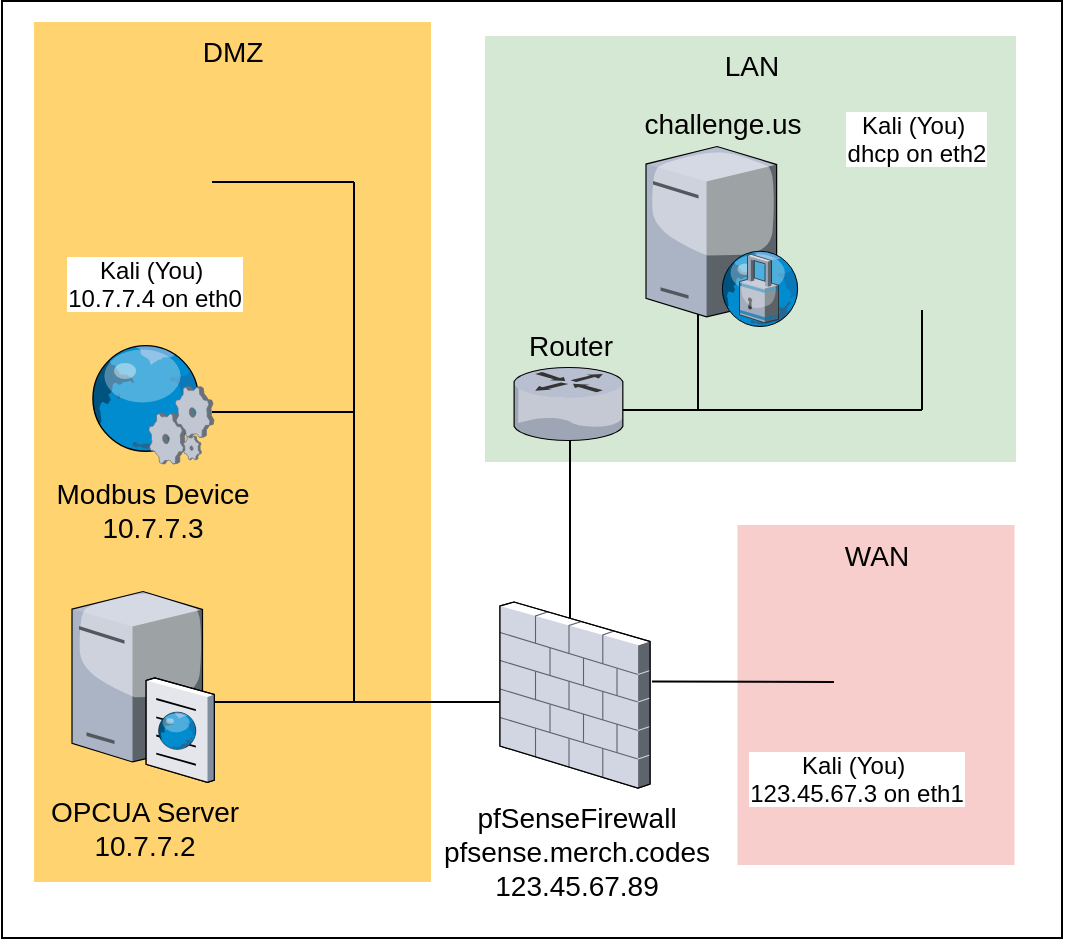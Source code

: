 <mxfile version="25.0.3">
  <diagram name="Page-1" id="e3a06f82-3646-2815-327d-82caf3d4e204">
    <mxGraphModel dx="1315" dy="1952" grid="1" gridSize="10" guides="1" tooltips="1" connect="1" arrows="1" fold="1" page="1" pageScale="1.5" pageWidth="1169" pageHeight="826" background="none" math="0" shadow="0">
      <root>
        <mxCell id="0" style=";html=1;" />
        <mxCell id="1" style=";html=1;" parent="0" />
        <mxCell id="-iTfnB530NI448s6nOTq-44" value="" style="whiteSpace=wrap;html=1;fontSize=14;verticalAlign=top;" vertex="1" parent="1">
          <mxGeometry x="844" y="-270.5" width="530" height="468.5" as="geometry" />
        </mxCell>
        <mxCell id="-iTfnB530NI448s6nOTq-16" value="LAN" style="whiteSpace=wrap;html=1;fillColor=#d5e8d4;fontSize=14;strokeColor=none;verticalAlign=top;" vertex="1" parent="1">
          <mxGeometry x="1085.5" y="-253" width="265.5" height="213" as="geometry" />
        </mxCell>
        <mxCell id="-iTfnB530NI448s6nOTq-10" value="DMZ" style="whiteSpace=wrap;html=1;fillColor=#FFD470;gradientColor=none;fontSize=14;strokeColor=none;verticalAlign=top;" vertex="1" parent="1">
          <mxGeometry x="860" y="-260" width="198.5" height="430" as="geometry" />
        </mxCell>
        <mxCell id="-iTfnB530NI448s6nOTq-4" value="WAN" style="whiteSpace=wrap;html=1;fillColor=#f8cecc;fontSize=14;strokeColor=none;verticalAlign=top;" vertex="1" parent="1">
          <mxGeometry x="1211.75" y="-8.5" width="138.5" height="170" as="geometry" />
        </mxCell>
        <mxCell id="-iTfnB530NI448s6nOTq-6" value="OPCUA Server&lt;div&gt;10.7.7.2&lt;/div&gt;" style="verticalLabelPosition=bottom;aspect=fixed;html=1;verticalAlign=top;strokeColor=none;shape=mxgraph.citrix.cache_server;fillColor=#66B2FF;gradientColor=#0066CC;fontSize=14;labelPosition=center;align=center;" vertex="1" parent="1">
          <mxGeometry x="879" y="22.5" width="71" height="97.5" as="geometry" />
        </mxCell>
        <mxCell id="-iTfnB530NI448s6nOTq-14" value="Modbus Device&lt;div&gt;10.7.7.3&lt;/div&gt;" style="verticalLabelPosition=bottom;aspect=fixed;html=1;verticalAlign=top;strokeColor=none;shape=mxgraph.citrix.web_service;fillColor=#66B2FF;gradientColor=#0066CC;fontSize=14;" vertex="1" parent="1">
          <mxGeometry x="887" y="-99" width="63" height="60" as="geometry" />
        </mxCell>
        <mxCell id="-iTfnB530NI448s6nOTq-24" value="" style="endArrow=none;html=1;rounded=0;" edge="1" parent="1">
          <mxGeometry width="50" height="50" relative="1" as="geometry">
            <mxPoint x="1304" y="-116" as="sourcePoint" />
            <mxPoint x="1304" y="-116" as="targetPoint" />
            <Array as="points">
              <mxPoint x="1304" y="-66" />
            </Array>
          </mxGeometry>
        </mxCell>
        <mxCell id="-iTfnB530NI448s6nOTq-28" style="edgeStyle=orthogonalEdgeStyle;rounded=0;orthogonalLoop=1;jettySize=auto;html=1;entryX=0.506;entryY=0.893;entryDx=0;entryDy=0;entryPerimeter=0;endArrow=none;endFill=0;" edge="1" parent="1">
          <mxGeometry relative="1" as="geometry">
            <mxPoint x="1128" y="43" as="sourcePoint" />
            <mxPoint x="1128" y="-54" as="targetPoint" />
          </mxGeometry>
        </mxCell>
        <mxCell id="-iTfnB530NI448s6nOTq-25" value="" style="endArrow=none;html=1;rounded=0;" edge="1" parent="1">
          <mxGeometry width="50" height="50" relative="1" as="geometry">
            <mxPoint x="1192" y="-117" as="sourcePoint" />
            <mxPoint x="1192" y="-117" as="targetPoint" />
            <Array as="points">
              <mxPoint x="1192" y="-66" />
            </Array>
          </mxGeometry>
        </mxCell>
        <mxCell id="-iTfnB530NI448s6nOTq-29" value="" style="endArrow=none;html=1;rounded=0;" edge="1" parent="1">
          <mxGeometry width="50" height="50" relative="1" as="geometry">
            <mxPoint x="1020" y="-180" as="sourcePoint" />
            <mxPoint x="1020" y="80" as="targetPoint" />
          </mxGeometry>
        </mxCell>
        <mxCell id="-iTfnB530NI448s6nOTq-30" value="" style="endArrow=none;html=1;rounded=0;entryX=0.008;entryY=0.537;entryDx=0;entryDy=0;entryPerimeter=0;" edge="1" parent="1" target="-iTfnB530NI448s6nOTq-3">
          <mxGeometry width="50" height="50" relative="1" as="geometry">
            <mxPoint x="1020" y="80" as="sourcePoint" />
            <mxPoint x="1090" y="60" as="targetPoint" />
          </mxGeometry>
        </mxCell>
        <mxCell id="-iTfnB530NI448s6nOTq-31" value="" style="endArrow=none;html=1;rounded=0;entryX=0.008;entryY=0.537;entryDx=0;entryDy=0;entryPerimeter=0;" edge="1" parent="1">
          <mxGeometry width="50" height="50" relative="1" as="geometry">
            <mxPoint x="950" y="80" as="sourcePoint" />
            <mxPoint x="1021" y="80" as="targetPoint" />
          </mxGeometry>
        </mxCell>
        <mxCell id="-iTfnB530NI448s6nOTq-32" value="" style="endArrow=none;html=1;rounded=0;entryX=0.008;entryY=0.537;entryDx=0;entryDy=0;entryPerimeter=0;" edge="1" parent="1">
          <mxGeometry width="50" height="50" relative="1" as="geometry">
            <mxPoint x="949" y="-65" as="sourcePoint" />
            <mxPoint x="1020" y="-65" as="targetPoint" />
          </mxGeometry>
        </mxCell>
        <mxCell id="-iTfnB530NI448s6nOTq-33" value="" style="endArrow=none;html=1;rounded=0;entryX=0.008;entryY=0.537;entryDx=0;entryDy=0;entryPerimeter=0;" edge="1" parent="1">
          <mxGeometry width="50" height="50" relative="1" as="geometry">
            <mxPoint x="949" y="-180" as="sourcePoint" />
            <mxPoint x="1020" y="-180" as="targetPoint" />
          </mxGeometry>
        </mxCell>
        <mxCell id="-iTfnB530NI448s6nOTq-34" value="Kali (You) &#xa;10.7.7.4 on eth0" style="shape=image;verticalLabelPosition=bottom;labelBackgroundColor=default;verticalAlign=top;aspect=fixed;imageAspect=0;image=https://upload.wikimedia.org/wikipedia/commons/thumb/2/2b/Kali-dragon-icon.svg/2048px-Kali-dragon-icon.svg.png;clipPath=inset(12.33% 12% 14% 1.33%);" vertex="1" parent="1">
          <mxGeometry x="879" y="-220" width="83" height="70.547" as="geometry" />
        </mxCell>
        <mxCell id="-iTfnB530NI448s6nOTq-35" value="Kali (You) &#xa;dhcp on eth2" style="shape=image;verticalLabelPosition=top;labelBackgroundColor=default;verticalAlign=bottom;aspect=fixed;imageAspect=0;image=https://upload.wikimedia.org/wikipedia/commons/thumb/2/2b/Kali-dragon-icon.svg/2048px-Kali-dragon-icon.svg.png;clipPath=inset(12.33% 12% 14% 1.33%);labelPosition=center;align=center;" vertex="1" parent="1">
          <mxGeometry x="1260" y="-185" width="83" height="70.547" as="geometry" />
        </mxCell>
        <mxCell id="-iTfnB530NI448s6nOTq-42" value="" style="endArrow=none;html=1;rounded=0;entryX=1.013;entryY=0.427;entryDx=0;entryDy=0;entryPerimeter=0;exitX=0.361;exitY=0.603;exitDx=0;exitDy=0;exitPerimeter=0;" edge="1" parent="1" source="-iTfnB530NI448s6nOTq-41" target="-iTfnB530NI448s6nOTq-3">
          <mxGeometry width="50" height="50" relative="1" as="geometry">
            <mxPoint x="1046.5" y="127" as="sourcePoint" />
            <mxPoint x="1180.0" y="116.476" as="targetPoint" />
          </mxGeometry>
        </mxCell>
        <mxCell id="-iTfnB530NI448s6nOTq-41" value="Kali (You) &#xa;123.45.67.3 on eth1" style="shape=image;verticalLabelPosition=bottom;labelBackgroundColor=default;verticalAlign=top;aspect=fixed;imageAspect=0;image=https://upload.wikimedia.org/wikipedia/commons/thumb/2/2b/Kali-dragon-icon.svg/2048px-Kali-dragon-icon.svg.png;clipPath=inset(12.33% 12% 14% 1.33%);" vertex="1" parent="1">
          <mxGeometry x="1230" y="27.5" width="83" height="70.547" as="geometry" />
        </mxCell>
        <mxCell id="-iTfnB530NI448s6nOTq-43" value="" style="endArrow=none;html=1;rounded=0;" edge="1" parent="1">
          <mxGeometry width="50" height="50" relative="1" as="geometry">
            <mxPoint x="1110" y="-66" as="sourcePoint" />
            <mxPoint x="1304" y="-66" as="targetPoint" />
          </mxGeometry>
        </mxCell>
        <mxCell id="-iTfnB530NI448s6nOTq-2" value="Router" style="verticalLabelPosition=top;aspect=fixed;html=1;verticalAlign=bottom;strokeColor=none;shape=mxgraph.citrix.router;fillColor=#66B2FF;gradientColor=#0066CC;fontSize=14;labelPosition=center;align=center;" vertex="1" parent="1">
          <mxGeometry x="1100" y="-87.25" width="55" height="36.5" as="geometry" />
        </mxCell>
        <mxCell id="-iTfnB530NI448s6nOTq-3" value="pfSenseFirewall&lt;div&gt;pfsense.merch.codes&lt;/div&gt;&lt;div&gt;123.45.67.89&lt;/div&gt;" style="verticalLabelPosition=bottom;aspect=fixed;html=1;verticalAlign=top;strokeColor=none;shape=mxgraph.citrix.firewall;fillColor=#66B2FF;gradientColor=#0066CC;fontSize=14;labelPosition=center;align=center;" vertex="1" parent="1">
          <mxGeometry x="1093" y="30" width="75" height="93" as="geometry" />
        </mxCell>
        <mxCell id="-iTfnB530NI448s6nOTq-8" value="challenge.us" style="verticalLabelPosition=top;aspect=fixed;html=1;verticalAlign=bottom;strokeColor=none;shape=mxgraph.citrix.proxy_server;fillColor=#66B2FF;gradientColor=#0066CC;fontSize=14;labelPosition=center;align=center;" vertex="1" parent="1">
          <mxGeometry x="1166" y="-197.73" width="76.5" height="90" as="geometry" />
        </mxCell>
      </root>
    </mxGraphModel>
  </diagram>
</mxfile>
